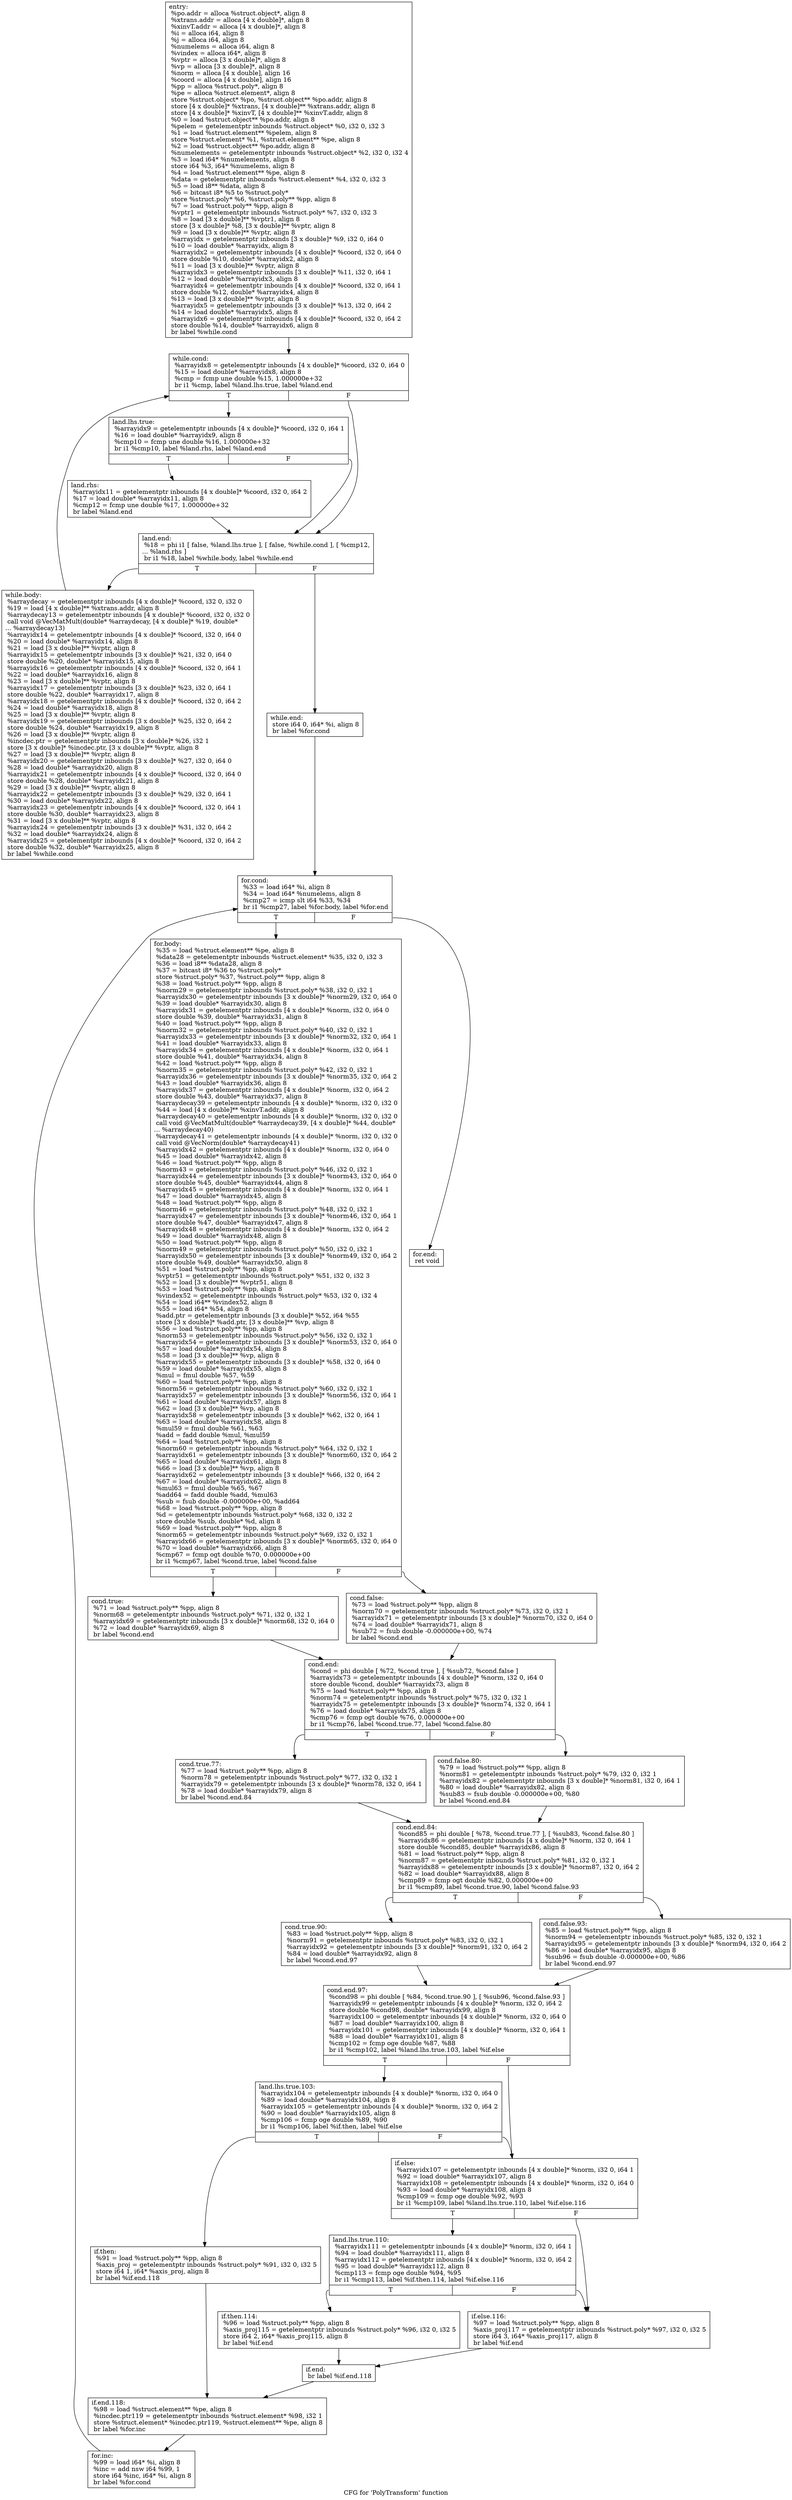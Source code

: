digraph "CFG for 'PolyTransform' function" {
	label="CFG for 'PolyTransform' function";

	Node0x6018d90 [shape=record,label="{entry:\l  %po.addr = alloca %struct.object*, align 8\l  %xtrans.addr = alloca [4 x double]*, align 8\l  %xinvT.addr = alloca [4 x double]*, align 8\l  %i = alloca i64, align 8\l  %j = alloca i64, align 8\l  %numelems = alloca i64, align 8\l  %vindex = alloca i64*, align 8\l  %vptr = alloca [3 x double]*, align 8\l  %vp = alloca [3 x double]*, align 8\l  %norm = alloca [4 x double], align 16\l  %coord = alloca [4 x double], align 16\l  %pp = alloca %struct.poly*, align 8\l  %pe = alloca %struct.element*, align 8\l  store %struct.object* %po, %struct.object** %po.addr, align 8\l  store [4 x double]* %xtrans, [4 x double]** %xtrans.addr, align 8\l  store [4 x double]* %xinvT, [4 x double]** %xinvT.addr, align 8\l  %0 = load %struct.object** %po.addr, align 8\l  %pelem = getelementptr inbounds %struct.object* %0, i32 0, i32 3\l  %1 = load %struct.element** %pelem, align 8\l  store %struct.element* %1, %struct.element** %pe, align 8\l  %2 = load %struct.object** %po.addr, align 8\l  %numelements = getelementptr inbounds %struct.object* %2, i32 0, i32 4\l  %3 = load i64* %numelements, align 8\l  store i64 %3, i64* %numelems, align 8\l  %4 = load %struct.element** %pe, align 8\l  %data = getelementptr inbounds %struct.element* %4, i32 0, i32 3\l  %5 = load i8** %data, align 8\l  %6 = bitcast i8* %5 to %struct.poly*\l  store %struct.poly* %6, %struct.poly** %pp, align 8\l  %7 = load %struct.poly** %pp, align 8\l  %vptr1 = getelementptr inbounds %struct.poly* %7, i32 0, i32 3\l  %8 = load [3 x double]** %vptr1, align 8\l  store [3 x double]* %8, [3 x double]** %vptr, align 8\l  %9 = load [3 x double]** %vptr, align 8\l  %arrayidx = getelementptr inbounds [3 x double]* %9, i32 0, i64 0\l  %10 = load double* %arrayidx, align 8\l  %arrayidx2 = getelementptr inbounds [4 x double]* %coord, i32 0, i64 0\l  store double %10, double* %arrayidx2, align 8\l  %11 = load [3 x double]** %vptr, align 8\l  %arrayidx3 = getelementptr inbounds [3 x double]* %11, i32 0, i64 1\l  %12 = load double* %arrayidx3, align 8\l  %arrayidx4 = getelementptr inbounds [4 x double]* %coord, i32 0, i64 1\l  store double %12, double* %arrayidx4, align 8\l  %13 = load [3 x double]** %vptr, align 8\l  %arrayidx5 = getelementptr inbounds [3 x double]* %13, i32 0, i64 2\l  %14 = load double* %arrayidx5, align 8\l  %arrayidx6 = getelementptr inbounds [4 x double]* %coord, i32 0, i64 2\l  store double %14, double* %arrayidx6, align 8\l  br label %while.cond\l}"];
	Node0x6018d90 -> Node0x602efb0;
	Node0x602efb0 [shape=record,label="{while.cond:                                       \l  %arrayidx8 = getelementptr inbounds [4 x double]* %coord, i32 0, i64 0\l  %15 = load double* %arrayidx8, align 8\l  %cmp = fcmp une double %15, 1.000000e+32\l  br i1 %cmp, label %land.lhs.true, label %land.end\l|{<s0>T|<s1>F}}"];
	Node0x602efb0:s0 -> Node0x602f000;
	Node0x602efb0:s1 -> Node0x602f0a0;
	Node0x602f000 [shape=record,label="{land.lhs.true:                                    \l  %arrayidx9 = getelementptr inbounds [4 x double]* %coord, i32 0, i64 1\l  %16 = load double* %arrayidx9, align 8\l  %cmp10 = fcmp une double %16, 1.000000e+32\l  br i1 %cmp10, label %land.rhs, label %land.end\l|{<s0>T|<s1>F}}"];
	Node0x602f000:s0 -> Node0x602f050;
	Node0x602f000:s1 -> Node0x602f0a0;
	Node0x602f050 [shape=record,label="{land.rhs:                                         \l  %arrayidx11 = getelementptr inbounds [4 x double]* %coord, i32 0, i64 2\l  %17 = load double* %arrayidx11, align 8\l  %cmp12 = fcmp une double %17, 1.000000e+32\l  br label %land.end\l}"];
	Node0x602f050 -> Node0x602f0a0;
	Node0x602f0a0 [shape=record,label="{land.end:                                         \l  %18 = phi i1 [ false, %land.lhs.true ], [ false, %while.cond ], [ %cmp12,\l... %land.rhs ]\l  br i1 %18, label %while.body, label %while.end\l|{<s0>T|<s1>F}}"];
	Node0x602f0a0:s0 -> Node0x602f0f0;
	Node0x602f0a0:s1 -> Node0x602f140;
	Node0x602f0f0 [shape=record,label="{while.body:                                       \l  %arraydecay = getelementptr inbounds [4 x double]* %coord, i32 0, i32 0\l  %19 = load [4 x double]** %xtrans.addr, align 8\l  %arraydecay13 = getelementptr inbounds [4 x double]* %coord, i32 0, i32 0\l  call void @VecMatMult(double* %arraydecay, [4 x double]* %19, double*\l... %arraydecay13)\l  %arrayidx14 = getelementptr inbounds [4 x double]* %coord, i32 0, i64 0\l  %20 = load double* %arrayidx14, align 8\l  %21 = load [3 x double]** %vptr, align 8\l  %arrayidx15 = getelementptr inbounds [3 x double]* %21, i32 0, i64 0\l  store double %20, double* %arrayidx15, align 8\l  %arrayidx16 = getelementptr inbounds [4 x double]* %coord, i32 0, i64 1\l  %22 = load double* %arrayidx16, align 8\l  %23 = load [3 x double]** %vptr, align 8\l  %arrayidx17 = getelementptr inbounds [3 x double]* %23, i32 0, i64 1\l  store double %22, double* %arrayidx17, align 8\l  %arrayidx18 = getelementptr inbounds [4 x double]* %coord, i32 0, i64 2\l  %24 = load double* %arrayidx18, align 8\l  %25 = load [3 x double]** %vptr, align 8\l  %arrayidx19 = getelementptr inbounds [3 x double]* %25, i32 0, i64 2\l  store double %24, double* %arrayidx19, align 8\l  %26 = load [3 x double]** %vptr, align 8\l  %incdec.ptr = getelementptr inbounds [3 x double]* %26, i32 1\l  store [3 x double]* %incdec.ptr, [3 x double]** %vptr, align 8\l  %27 = load [3 x double]** %vptr, align 8\l  %arrayidx20 = getelementptr inbounds [3 x double]* %27, i32 0, i64 0\l  %28 = load double* %arrayidx20, align 8\l  %arrayidx21 = getelementptr inbounds [4 x double]* %coord, i32 0, i64 0\l  store double %28, double* %arrayidx21, align 8\l  %29 = load [3 x double]** %vptr, align 8\l  %arrayidx22 = getelementptr inbounds [3 x double]* %29, i32 0, i64 1\l  %30 = load double* %arrayidx22, align 8\l  %arrayidx23 = getelementptr inbounds [4 x double]* %coord, i32 0, i64 1\l  store double %30, double* %arrayidx23, align 8\l  %31 = load [3 x double]** %vptr, align 8\l  %arrayidx24 = getelementptr inbounds [3 x double]* %31, i32 0, i64 2\l  %32 = load double* %arrayidx24, align 8\l  %arrayidx25 = getelementptr inbounds [4 x double]* %coord, i32 0, i64 2\l  store double %32, double* %arrayidx25, align 8\l  br label %while.cond\l}"];
	Node0x602f0f0 -> Node0x602efb0;
	Node0x602f140 [shape=record,label="{while.end:                                        \l  store i64 0, i64* %i, align 8\l  br label %for.cond\l}"];
	Node0x602f140 -> Node0x602f190;
	Node0x602f190 [shape=record,label="{for.cond:                                         \l  %33 = load i64* %i, align 8\l  %34 = load i64* %numelems, align 8\l  %cmp27 = icmp slt i64 %33, %34\l  br i1 %cmp27, label %for.body, label %for.end\l|{<s0>T|<s1>F}}"];
	Node0x602f190:s0 -> Node0x602f1e0;
	Node0x602f190:s1 -> Node0x602f7d0;
	Node0x602f1e0 [shape=record,label="{for.body:                                         \l  %35 = load %struct.element** %pe, align 8\l  %data28 = getelementptr inbounds %struct.element* %35, i32 0, i32 3\l  %36 = load i8** %data28, align 8\l  %37 = bitcast i8* %36 to %struct.poly*\l  store %struct.poly* %37, %struct.poly** %pp, align 8\l  %38 = load %struct.poly** %pp, align 8\l  %norm29 = getelementptr inbounds %struct.poly* %38, i32 0, i32 1\l  %arrayidx30 = getelementptr inbounds [3 x double]* %norm29, i32 0, i64 0\l  %39 = load double* %arrayidx30, align 8\l  %arrayidx31 = getelementptr inbounds [4 x double]* %norm, i32 0, i64 0\l  store double %39, double* %arrayidx31, align 8\l  %40 = load %struct.poly** %pp, align 8\l  %norm32 = getelementptr inbounds %struct.poly* %40, i32 0, i32 1\l  %arrayidx33 = getelementptr inbounds [3 x double]* %norm32, i32 0, i64 1\l  %41 = load double* %arrayidx33, align 8\l  %arrayidx34 = getelementptr inbounds [4 x double]* %norm, i32 0, i64 1\l  store double %41, double* %arrayidx34, align 8\l  %42 = load %struct.poly** %pp, align 8\l  %norm35 = getelementptr inbounds %struct.poly* %42, i32 0, i32 1\l  %arrayidx36 = getelementptr inbounds [3 x double]* %norm35, i32 0, i64 2\l  %43 = load double* %arrayidx36, align 8\l  %arrayidx37 = getelementptr inbounds [4 x double]* %norm, i32 0, i64 2\l  store double %43, double* %arrayidx37, align 8\l  %arraydecay39 = getelementptr inbounds [4 x double]* %norm, i32 0, i32 0\l  %44 = load [4 x double]** %xinvT.addr, align 8\l  %arraydecay40 = getelementptr inbounds [4 x double]* %norm, i32 0, i32 0\l  call void @VecMatMult(double* %arraydecay39, [4 x double]* %44, double*\l... %arraydecay40)\l  %arraydecay41 = getelementptr inbounds [4 x double]* %norm, i32 0, i32 0\l  call void @VecNorm(double* %arraydecay41)\l  %arrayidx42 = getelementptr inbounds [4 x double]* %norm, i32 0, i64 0\l  %45 = load double* %arrayidx42, align 8\l  %46 = load %struct.poly** %pp, align 8\l  %norm43 = getelementptr inbounds %struct.poly* %46, i32 0, i32 1\l  %arrayidx44 = getelementptr inbounds [3 x double]* %norm43, i32 0, i64 0\l  store double %45, double* %arrayidx44, align 8\l  %arrayidx45 = getelementptr inbounds [4 x double]* %norm, i32 0, i64 1\l  %47 = load double* %arrayidx45, align 8\l  %48 = load %struct.poly** %pp, align 8\l  %norm46 = getelementptr inbounds %struct.poly* %48, i32 0, i32 1\l  %arrayidx47 = getelementptr inbounds [3 x double]* %norm46, i32 0, i64 1\l  store double %47, double* %arrayidx47, align 8\l  %arrayidx48 = getelementptr inbounds [4 x double]* %norm, i32 0, i64 2\l  %49 = load double* %arrayidx48, align 8\l  %50 = load %struct.poly** %pp, align 8\l  %norm49 = getelementptr inbounds %struct.poly* %50, i32 0, i32 1\l  %arrayidx50 = getelementptr inbounds [3 x double]* %norm49, i32 0, i64 2\l  store double %49, double* %arrayidx50, align 8\l  %51 = load %struct.poly** %pp, align 8\l  %vptr51 = getelementptr inbounds %struct.poly* %51, i32 0, i32 3\l  %52 = load [3 x double]** %vptr51, align 8\l  %53 = load %struct.poly** %pp, align 8\l  %vindex52 = getelementptr inbounds %struct.poly* %53, i32 0, i32 4\l  %54 = load i64** %vindex52, align 8\l  %55 = load i64* %54, align 8\l  %add.ptr = getelementptr inbounds [3 x double]* %52, i64 %55\l  store [3 x double]* %add.ptr, [3 x double]** %vp, align 8\l  %56 = load %struct.poly** %pp, align 8\l  %norm53 = getelementptr inbounds %struct.poly* %56, i32 0, i32 1\l  %arrayidx54 = getelementptr inbounds [3 x double]* %norm53, i32 0, i64 0\l  %57 = load double* %arrayidx54, align 8\l  %58 = load [3 x double]** %vp, align 8\l  %arrayidx55 = getelementptr inbounds [3 x double]* %58, i32 0, i64 0\l  %59 = load double* %arrayidx55, align 8\l  %mul = fmul double %57, %59\l  %60 = load %struct.poly** %pp, align 8\l  %norm56 = getelementptr inbounds %struct.poly* %60, i32 0, i32 1\l  %arrayidx57 = getelementptr inbounds [3 x double]* %norm56, i32 0, i64 1\l  %61 = load double* %arrayidx57, align 8\l  %62 = load [3 x double]** %vp, align 8\l  %arrayidx58 = getelementptr inbounds [3 x double]* %62, i32 0, i64 1\l  %63 = load double* %arrayidx58, align 8\l  %mul59 = fmul double %61, %63\l  %add = fadd double %mul, %mul59\l  %64 = load %struct.poly** %pp, align 8\l  %norm60 = getelementptr inbounds %struct.poly* %64, i32 0, i32 1\l  %arrayidx61 = getelementptr inbounds [3 x double]* %norm60, i32 0, i64 2\l  %65 = load double* %arrayidx61, align 8\l  %66 = load [3 x double]** %vp, align 8\l  %arrayidx62 = getelementptr inbounds [3 x double]* %66, i32 0, i64 2\l  %67 = load double* %arrayidx62, align 8\l  %mul63 = fmul double %65, %67\l  %add64 = fadd double %add, %mul63\l  %sub = fsub double -0.000000e+00, %add64\l  %68 = load %struct.poly** %pp, align 8\l  %d = getelementptr inbounds %struct.poly* %68, i32 0, i32 2\l  store double %sub, double* %d, align 8\l  %69 = load %struct.poly** %pp, align 8\l  %norm65 = getelementptr inbounds %struct.poly* %69, i32 0, i32 1\l  %arrayidx66 = getelementptr inbounds [3 x double]* %norm65, i32 0, i64 0\l  %70 = load double* %arrayidx66, align 8\l  %cmp67 = fcmp ogt double %70, 0.000000e+00\l  br i1 %cmp67, label %cond.true, label %cond.false\l|{<s0>T|<s1>F}}"];
	Node0x602f1e0:s0 -> Node0x602f230;
	Node0x602f1e0:s1 -> Node0x602f280;
	Node0x602f230 [shape=record,label="{cond.true:                                        \l  %71 = load %struct.poly** %pp, align 8\l  %norm68 = getelementptr inbounds %struct.poly* %71, i32 0, i32 1\l  %arrayidx69 = getelementptr inbounds [3 x double]* %norm68, i32 0, i64 0\l  %72 = load double* %arrayidx69, align 8\l  br label %cond.end\l}"];
	Node0x602f230 -> Node0x602f2d0;
	Node0x602f280 [shape=record,label="{cond.false:                                       \l  %73 = load %struct.poly** %pp, align 8\l  %norm70 = getelementptr inbounds %struct.poly* %73, i32 0, i32 1\l  %arrayidx71 = getelementptr inbounds [3 x double]* %norm70, i32 0, i64 0\l  %74 = load double* %arrayidx71, align 8\l  %sub72 = fsub double -0.000000e+00, %74\l  br label %cond.end\l}"];
	Node0x602f280 -> Node0x602f2d0;
	Node0x602f2d0 [shape=record,label="{cond.end:                                         \l  %cond = phi double [ %72, %cond.true ], [ %sub72, %cond.false ]\l  %arrayidx73 = getelementptr inbounds [4 x double]* %norm, i32 0, i64 0\l  store double %cond, double* %arrayidx73, align 8\l  %75 = load %struct.poly** %pp, align 8\l  %norm74 = getelementptr inbounds %struct.poly* %75, i32 0, i32 1\l  %arrayidx75 = getelementptr inbounds [3 x double]* %norm74, i32 0, i64 1\l  %76 = load double* %arrayidx75, align 8\l  %cmp76 = fcmp ogt double %76, 0.000000e+00\l  br i1 %cmp76, label %cond.true.77, label %cond.false.80\l|{<s0>T|<s1>F}}"];
	Node0x602f2d0:s0 -> Node0x602f320;
	Node0x602f2d0:s1 -> Node0x602f370;
	Node0x602f320 [shape=record,label="{cond.true.77:                                     \l  %77 = load %struct.poly** %pp, align 8\l  %norm78 = getelementptr inbounds %struct.poly* %77, i32 0, i32 1\l  %arrayidx79 = getelementptr inbounds [3 x double]* %norm78, i32 0, i64 1\l  %78 = load double* %arrayidx79, align 8\l  br label %cond.end.84\l}"];
	Node0x602f320 -> Node0x602f3c0;
	Node0x602f370 [shape=record,label="{cond.false.80:                                    \l  %79 = load %struct.poly** %pp, align 8\l  %norm81 = getelementptr inbounds %struct.poly* %79, i32 0, i32 1\l  %arrayidx82 = getelementptr inbounds [3 x double]* %norm81, i32 0, i64 1\l  %80 = load double* %arrayidx82, align 8\l  %sub83 = fsub double -0.000000e+00, %80\l  br label %cond.end.84\l}"];
	Node0x602f370 -> Node0x602f3c0;
	Node0x602f3c0 [shape=record,label="{cond.end.84:                                      \l  %cond85 = phi double [ %78, %cond.true.77 ], [ %sub83, %cond.false.80 ]\l  %arrayidx86 = getelementptr inbounds [4 x double]* %norm, i32 0, i64 1\l  store double %cond85, double* %arrayidx86, align 8\l  %81 = load %struct.poly** %pp, align 8\l  %norm87 = getelementptr inbounds %struct.poly* %81, i32 0, i32 1\l  %arrayidx88 = getelementptr inbounds [3 x double]* %norm87, i32 0, i64 2\l  %82 = load double* %arrayidx88, align 8\l  %cmp89 = fcmp ogt double %82, 0.000000e+00\l  br i1 %cmp89, label %cond.true.90, label %cond.false.93\l|{<s0>T|<s1>F}}"];
	Node0x602f3c0:s0 -> Node0x602f410;
	Node0x602f3c0:s1 -> Node0x602f460;
	Node0x602f410 [shape=record,label="{cond.true.90:                                     \l  %83 = load %struct.poly** %pp, align 8\l  %norm91 = getelementptr inbounds %struct.poly* %83, i32 0, i32 1\l  %arrayidx92 = getelementptr inbounds [3 x double]* %norm91, i32 0, i64 2\l  %84 = load double* %arrayidx92, align 8\l  br label %cond.end.97\l}"];
	Node0x602f410 -> Node0x602f4b0;
	Node0x602f460 [shape=record,label="{cond.false.93:                                    \l  %85 = load %struct.poly** %pp, align 8\l  %norm94 = getelementptr inbounds %struct.poly* %85, i32 0, i32 1\l  %arrayidx95 = getelementptr inbounds [3 x double]* %norm94, i32 0, i64 2\l  %86 = load double* %arrayidx95, align 8\l  %sub96 = fsub double -0.000000e+00, %86\l  br label %cond.end.97\l}"];
	Node0x602f460 -> Node0x602f4b0;
	Node0x602f4b0 [shape=record,label="{cond.end.97:                                      \l  %cond98 = phi double [ %84, %cond.true.90 ], [ %sub96, %cond.false.93 ]\l  %arrayidx99 = getelementptr inbounds [4 x double]* %norm, i32 0, i64 2\l  store double %cond98, double* %arrayidx99, align 8\l  %arrayidx100 = getelementptr inbounds [4 x double]* %norm, i32 0, i64 0\l  %87 = load double* %arrayidx100, align 8\l  %arrayidx101 = getelementptr inbounds [4 x double]* %norm, i32 0, i64 1\l  %88 = load double* %arrayidx101, align 8\l  %cmp102 = fcmp oge double %87, %88\l  br i1 %cmp102, label %land.lhs.true.103, label %if.else\l|{<s0>T|<s1>F}}"];
	Node0x602f4b0:s0 -> Node0x602f500;
	Node0x602f4b0:s1 -> Node0x602f5a0;
	Node0x602f500 [shape=record,label="{land.lhs.true.103:                                \l  %arrayidx104 = getelementptr inbounds [4 x double]* %norm, i32 0, i64 0\l  %89 = load double* %arrayidx104, align 8\l  %arrayidx105 = getelementptr inbounds [4 x double]* %norm, i32 0, i64 2\l  %90 = load double* %arrayidx105, align 8\l  %cmp106 = fcmp oge double %89, %90\l  br i1 %cmp106, label %if.then, label %if.else\l|{<s0>T|<s1>F}}"];
	Node0x602f500:s0 -> Node0x602f550;
	Node0x602f500:s1 -> Node0x602f5a0;
	Node0x602f550 [shape=record,label="{if.then:                                          \l  %91 = load %struct.poly** %pp, align 8\l  %axis_proj = getelementptr inbounds %struct.poly* %91, i32 0, i32 5\l  store i64 1, i64* %axis_proj, align 8\l  br label %if.end.118\l}"];
	Node0x602f550 -> Node0x602f730;
	Node0x602f5a0 [shape=record,label="{if.else:                                          \l  %arrayidx107 = getelementptr inbounds [4 x double]* %norm, i32 0, i64 1\l  %92 = load double* %arrayidx107, align 8\l  %arrayidx108 = getelementptr inbounds [4 x double]* %norm, i32 0, i64 0\l  %93 = load double* %arrayidx108, align 8\l  %cmp109 = fcmp oge double %92, %93\l  br i1 %cmp109, label %land.lhs.true.110, label %if.else.116\l|{<s0>T|<s1>F}}"];
	Node0x602f5a0:s0 -> Node0x602f5f0;
	Node0x602f5a0:s1 -> Node0x602f690;
	Node0x602f5f0 [shape=record,label="{land.lhs.true.110:                                \l  %arrayidx111 = getelementptr inbounds [4 x double]* %norm, i32 0, i64 1\l  %94 = load double* %arrayidx111, align 8\l  %arrayidx112 = getelementptr inbounds [4 x double]* %norm, i32 0, i64 2\l  %95 = load double* %arrayidx112, align 8\l  %cmp113 = fcmp oge double %94, %95\l  br i1 %cmp113, label %if.then.114, label %if.else.116\l|{<s0>T|<s1>F}}"];
	Node0x602f5f0:s0 -> Node0x602f640;
	Node0x602f5f0:s1 -> Node0x602f690;
	Node0x602f640 [shape=record,label="{if.then.114:                                      \l  %96 = load %struct.poly** %pp, align 8\l  %axis_proj115 = getelementptr inbounds %struct.poly* %96, i32 0, i32 5\l  store i64 2, i64* %axis_proj115, align 8\l  br label %if.end\l}"];
	Node0x602f640 -> Node0x602f6e0;
	Node0x602f690 [shape=record,label="{if.else.116:                                      \l  %97 = load %struct.poly** %pp, align 8\l  %axis_proj117 = getelementptr inbounds %struct.poly* %97, i32 0, i32 5\l  store i64 3, i64* %axis_proj117, align 8\l  br label %if.end\l}"];
	Node0x602f690 -> Node0x602f6e0;
	Node0x602f6e0 [shape=record,label="{if.end:                                           \l  br label %if.end.118\l}"];
	Node0x602f6e0 -> Node0x602f730;
	Node0x602f730 [shape=record,label="{if.end.118:                                       \l  %98 = load %struct.element** %pe, align 8\l  %incdec.ptr119 = getelementptr inbounds %struct.element* %98, i32 1\l  store %struct.element* %incdec.ptr119, %struct.element** %pe, align 8\l  br label %for.inc\l}"];
	Node0x602f730 -> Node0x602f780;
	Node0x602f780 [shape=record,label="{for.inc:                                          \l  %99 = load i64* %i, align 8\l  %inc = add nsw i64 %99, 1\l  store i64 %inc, i64* %i, align 8\l  br label %for.cond\l}"];
	Node0x602f780 -> Node0x602f190;
	Node0x602f7d0 [shape=record,label="{for.end:                                          \l  ret void\l}"];
}
